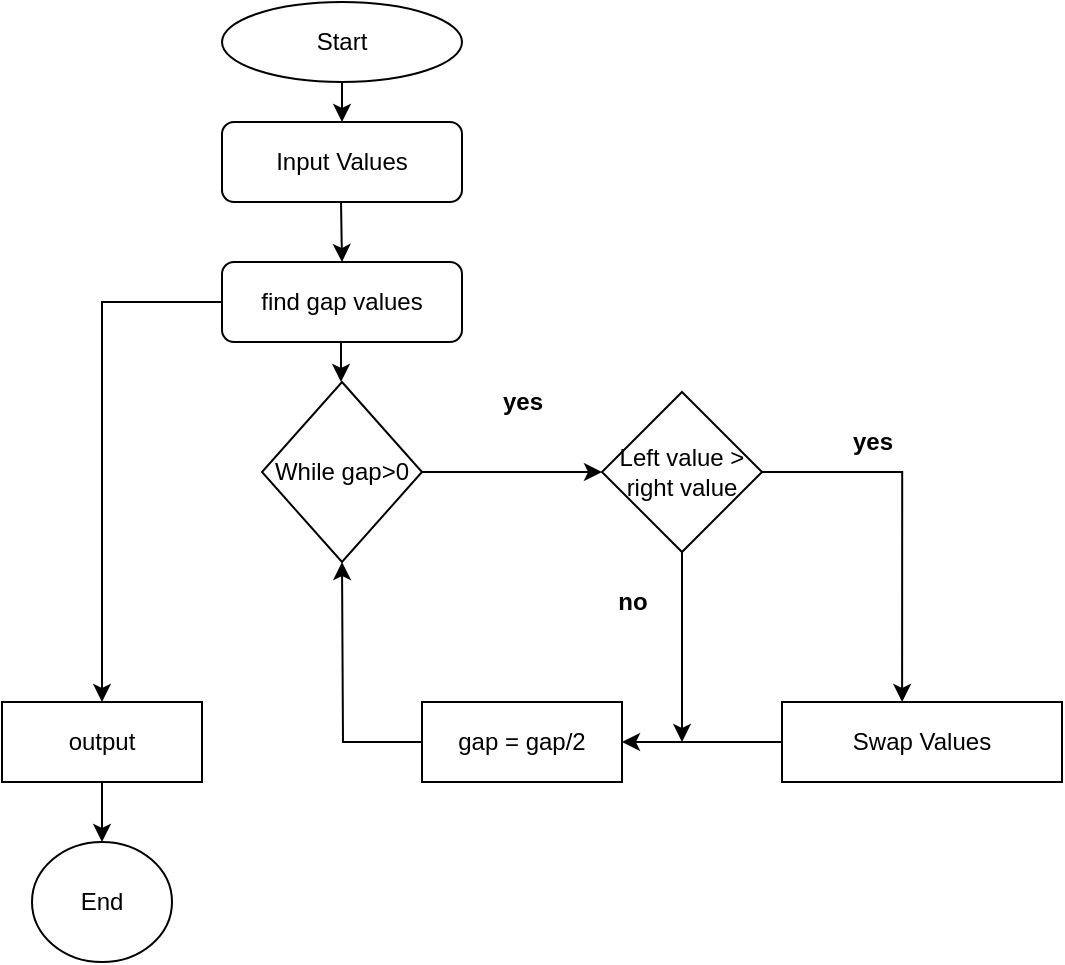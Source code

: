 <mxfile version="15.8.2" type="github">
  <diagram id="C5RBs43oDa-KdzZeNtuy" name="Page-1">
    <mxGraphModel dx="782" dy="479" grid="1" gridSize="10" guides="1" tooltips="1" connect="1" arrows="1" fold="1" page="1" pageScale="1" pageWidth="827" pageHeight="1169" math="0" shadow="0">
      <root>
        <mxCell id="WIyWlLk6GJQsqaUBKTNV-0" />
        <mxCell id="WIyWlLk6GJQsqaUBKTNV-1" parent="WIyWlLk6GJQsqaUBKTNV-0" />
        <mxCell id="UJbnFNmi1gZ3_2ONGhAq-0" style="edgeStyle=orthogonalEdgeStyle;rounded=0;orthogonalLoop=1;jettySize=auto;html=1;entryX=0.5;entryY=0;entryDx=0;entryDy=0;" edge="1" parent="WIyWlLk6GJQsqaUBKTNV-1" target="WIyWlLk6GJQsqaUBKTNV-7">
          <mxGeometry relative="1" as="geometry">
            <mxPoint x="380" y="130" as="sourcePoint" />
            <Array as="points">
              <mxPoint x="380" y="130" />
              <mxPoint x="380" y="130" />
            </Array>
          </mxGeometry>
        </mxCell>
        <mxCell id="WIyWlLk6GJQsqaUBKTNV-3" value="Start" style="ellipse;whiteSpace=wrap;html=1;shadow=0;fontFamily=Helvetica;fontSize=12;fontColor=rgba(0, 0, 0, 1);align=center;strokeColor=rgba(0, 0, 0, 1);strokeWidth=1;fillColor=rgba(255, 255, 255, 1);" parent="WIyWlLk6GJQsqaUBKTNV-1" vertex="1">
          <mxGeometry x="320" y="90" width="120" height="40" as="geometry" />
        </mxCell>
        <mxCell id="WIyWlLk6GJQsqaUBKTNV-7" value="Input Values" style="rounded=1;whiteSpace=wrap;html=1;fontSize=12;glass=0;strokeWidth=1;shadow=0;" parent="WIyWlLk6GJQsqaUBKTNV-1" vertex="1">
          <mxGeometry x="320" y="150" width="120" height="40" as="geometry" />
        </mxCell>
        <mxCell id="UJbnFNmi1gZ3_2ONGhAq-24" style="edgeStyle=orthogonalEdgeStyle;rounded=0;orthogonalLoop=1;jettySize=auto;html=1;entryX=0.5;entryY=0;entryDx=0;entryDy=0;" edge="1" parent="WIyWlLk6GJQsqaUBKTNV-1" source="WIyWlLk6GJQsqaUBKTNV-12" target="UJbnFNmi1gZ3_2ONGhAq-20">
          <mxGeometry relative="1" as="geometry" />
        </mxCell>
        <mxCell id="WIyWlLk6GJQsqaUBKTNV-12" value="find gap values" style="rounded=1;whiteSpace=wrap;html=1;fontSize=12;glass=0;strokeWidth=1;shadow=0;" parent="WIyWlLk6GJQsqaUBKTNV-1" vertex="1">
          <mxGeometry x="320" y="220" width="120" height="40" as="geometry" />
        </mxCell>
        <mxCell id="UJbnFNmi1gZ3_2ONGhAq-4" value="&lt;b&gt;no&lt;/b&gt;" style="text;html=1;resizable=0;autosize=1;align=center;verticalAlign=middle;points=[];fillColor=none;strokeColor=none;rounded=0;" vertex="1" parent="WIyWlLk6GJQsqaUBKTNV-1">
          <mxGeometry x="510" y="380" width="30" height="20" as="geometry" />
        </mxCell>
        <mxCell id="UJbnFNmi1gZ3_2ONGhAq-5" style="edgeStyle=orthogonalEdgeStyle;rounded=0;orthogonalLoop=1;jettySize=auto;html=1;" edge="1" parent="WIyWlLk6GJQsqaUBKTNV-1">
          <mxGeometry relative="1" as="geometry">
            <mxPoint x="379.5" y="190" as="sourcePoint" />
            <mxPoint x="380" y="220" as="targetPoint" />
          </mxGeometry>
        </mxCell>
        <mxCell id="UJbnFNmi1gZ3_2ONGhAq-6" style="edgeStyle=orthogonalEdgeStyle;rounded=0;orthogonalLoop=1;jettySize=auto;html=1;entryX=0.5;entryY=0;entryDx=0;entryDy=0;" edge="1" parent="WIyWlLk6GJQsqaUBKTNV-1">
          <mxGeometry relative="1" as="geometry">
            <mxPoint x="379.5" y="260" as="sourcePoint" />
            <mxPoint x="379.5" y="280" as="targetPoint" />
            <Array as="points">
              <mxPoint x="379.5" y="260" />
              <mxPoint x="379.5" y="260" />
            </Array>
          </mxGeometry>
        </mxCell>
        <mxCell id="UJbnFNmi1gZ3_2ONGhAq-19" style="edgeStyle=orthogonalEdgeStyle;rounded=0;orthogonalLoop=1;jettySize=auto;html=1;entryX=0;entryY=0.5;entryDx=0;entryDy=0;" edge="1" parent="WIyWlLk6GJQsqaUBKTNV-1" source="UJbnFNmi1gZ3_2ONGhAq-7" target="UJbnFNmi1gZ3_2ONGhAq-8">
          <mxGeometry relative="1" as="geometry" />
        </mxCell>
        <mxCell id="UJbnFNmi1gZ3_2ONGhAq-7" value="While gap&amp;gt;0" style="rhombus;whiteSpace=wrap;html=1;" vertex="1" parent="WIyWlLk6GJQsqaUBKTNV-1">
          <mxGeometry x="340" y="280" width="80" height="90" as="geometry" />
        </mxCell>
        <mxCell id="UJbnFNmi1gZ3_2ONGhAq-10" style="edgeStyle=orthogonalEdgeStyle;rounded=0;orthogonalLoop=1;jettySize=auto;html=1;entryX=0.429;entryY=0;entryDx=0;entryDy=0;entryPerimeter=0;" edge="1" parent="WIyWlLk6GJQsqaUBKTNV-1" source="UJbnFNmi1gZ3_2ONGhAq-8" target="UJbnFNmi1gZ3_2ONGhAq-9">
          <mxGeometry relative="1" as="geometry">
            <mxPoint x="670" y="320" as="targetPoint" />
          </mxGeometry>
        </mxCell>
        <mxCell id="UJbnFNmi1gZ3_2ONGhAq-14" value="" style="edgeStyle=orthogonalEdgeStyle;rounded=0;orthogonalLoop=1;jettySize=auto;html=1;" edge="1" parent="WIyWlLk6GJQsqaUBKTNV-1" source="UJbnFNmi1gZ3_2ONGhAq-8">
          <mxGeometry relative="1" as="geometry">
            <mxPoint x="550" y="460" as="targetPoint" />
          </mxGeometry>
        </mxCell>
        <mxCell id="UJbnFNmi1gZ3_2ONGhAq-8" value="Left value &amp;gt; right value" style="rhombus;whiteSpace=wrap;html=1;" vertex="1" parent="WIyWlLk6GJQsqaUBKTNV-1">
          <mxGeometry x="510" y="285" width="80" height="80" as="geometry" />
        </mxCell>
        <mxCell id="UJbnFNmi1gZ3_2ONGhAq-13" value="" style="edgeStyle=orthogonalEdgeStyle;rounded=0;orthogonalLoop=1;jettySize=auto;html=1;" edge="1" parent="WIyWlLk6GJQsqaUBKTNV-1" source="UJbnFNmi1gZ3_2ONGhAq-9" target="UJbnFNmi1gZ3_2ONGhAq-12">
          <mxGeometry relative="1" as="geometry" />
        </mxCell>
        <mxCell id="UJbnFNmi1gZ3_2ONGhAq-9" value="Swap Values" style="rounded=0;whiteSpace=wrap;html=1;" vertex="1" parent="WIyWlLk6GJQsqaUBKTNV-1">
          <mxGeometry x="600" y="440" width="140" height="40" as="geometry" />
        </mxCell>
        <mxCell id="UJbnFNmi1gZ3_2ONGhAq-11" value="&lt;b&gt;yes&lt;/b&gt;" style="text;html=1;resizable=0;autosize=1;align=center;verticalAlign=middle;points=[];fillColor=none;strokeColor=none;rounded=0;" vertex="1" parent="WIyWlLk6GJQsqaUBKTNV-1">
          <mxGeometry x="625" y="300" width="40" height="20" as="geometry" />
        </mxCell>
        <mxCell id="UJbnFNmi1gZ3_2ONGhAq-17" style="edgeStyle=orthogonalEdgeStyle;rounded=0;orthogonalLoop=1;jettySize=auto;html=1;" edge="1" parent="WIyWlLk6GJQsqaUBKTNV-1" source="UJbnFNmi1gZ3_2ONGhAq-12">
          <mxGeometry relative="1" as="geometry">
            <mxPoint x="380" y="370" as="targetPoint" />
          </mxGeometry>
        </mxCell>
        <mxCell id="UJbnFNmi1gZ3_2ONGhAq-12" value="gap = gap/2" style="rounded=0;whiteSpace=wrap;html=1;" vertex="1" parent="WIyWlLk6GJQsqaUBKTNV-1">
          <mxGeometry x="420" y="440" width="100" height="40" as="geometry" />
        </mxCell>
        <mxCell id="UJbnFNmi1gZ3_2ONGhAq-16" value="&lt;b&gt;yes&lt;/b&gt;" style="text;html=1;resizable=0;autosize=1;align=center;verticalAlign=middle;points=[];fillColor=none;strokeColor=none;rounded=0;" vertex="1" parent="WIyWlLk6GJQsqaUBKTNV-1">
          <mxGeometry x="450" y="280" width="40" height="20" as="geometry" />
        </mxCell>
        <mxCell id="UJbnFNmi1gZ3_2ONGhAq-26" value="" style="edgeStyle=orthogonalEdgeStyle;rounded=0;orthogonalLoop=1;jettySize=auto;html=1;" edge="1" parent="WIyWlLk6GJQsqaUBKTNV-1" source="UJbnFNmi1gZ3_2ONGhAq-20" target="UJbnFNmi1gZ3_2ONGhAq-22">
          <mxGeometry relative="1" as="geometry" />
        </mxCell>
        <mxCell id="UJbnFNmi1gZ3_2ONGhAq-20" value="output" style="rounded=0;whiteSpace=wrap;html=1;" vertex="1" parent="WIyWlLk6GJQsqaUBKTNV-1">
          <mxGeometry x="210" y="440" width="100" height="40" as="geometry" />
        </mxCell>
        <mxCell id="UJbnFNmi1gZ3_2ONGhAq-22" value="End" style="ellipse;whiteSpace=wrap;html=1;" vertex="1" parent="WIyWlLk6GJQsqaUBKTNV-1">
          <mxGeometry x="225" y="510" width="70" height="60" as="geometry" />
        </mxCell>
        <mxCell id="UJbnFNmi1gZ3_2ONGhAq-25" style="edgeStyle=orthogonalEdgeStyle;rounded=0;orthogonalLoop=1;jettySize=auto;html=1;exitX=0.5;exitY=1;exitDx=0;exitDy=0;" edge="1" parent="WIyWlLk6GJQsqaUBKTNV-1" source="UJbnFNmi1gZ3_2ONGhAq-20" target="UJbnFNmi1gZ3_2ONGhAq-20">
          <mxGeometry relative="1" as="geometry" />
        </mxCell>
      </root>
    </mxGraphModel>
  </diagram>
</mxfile>
